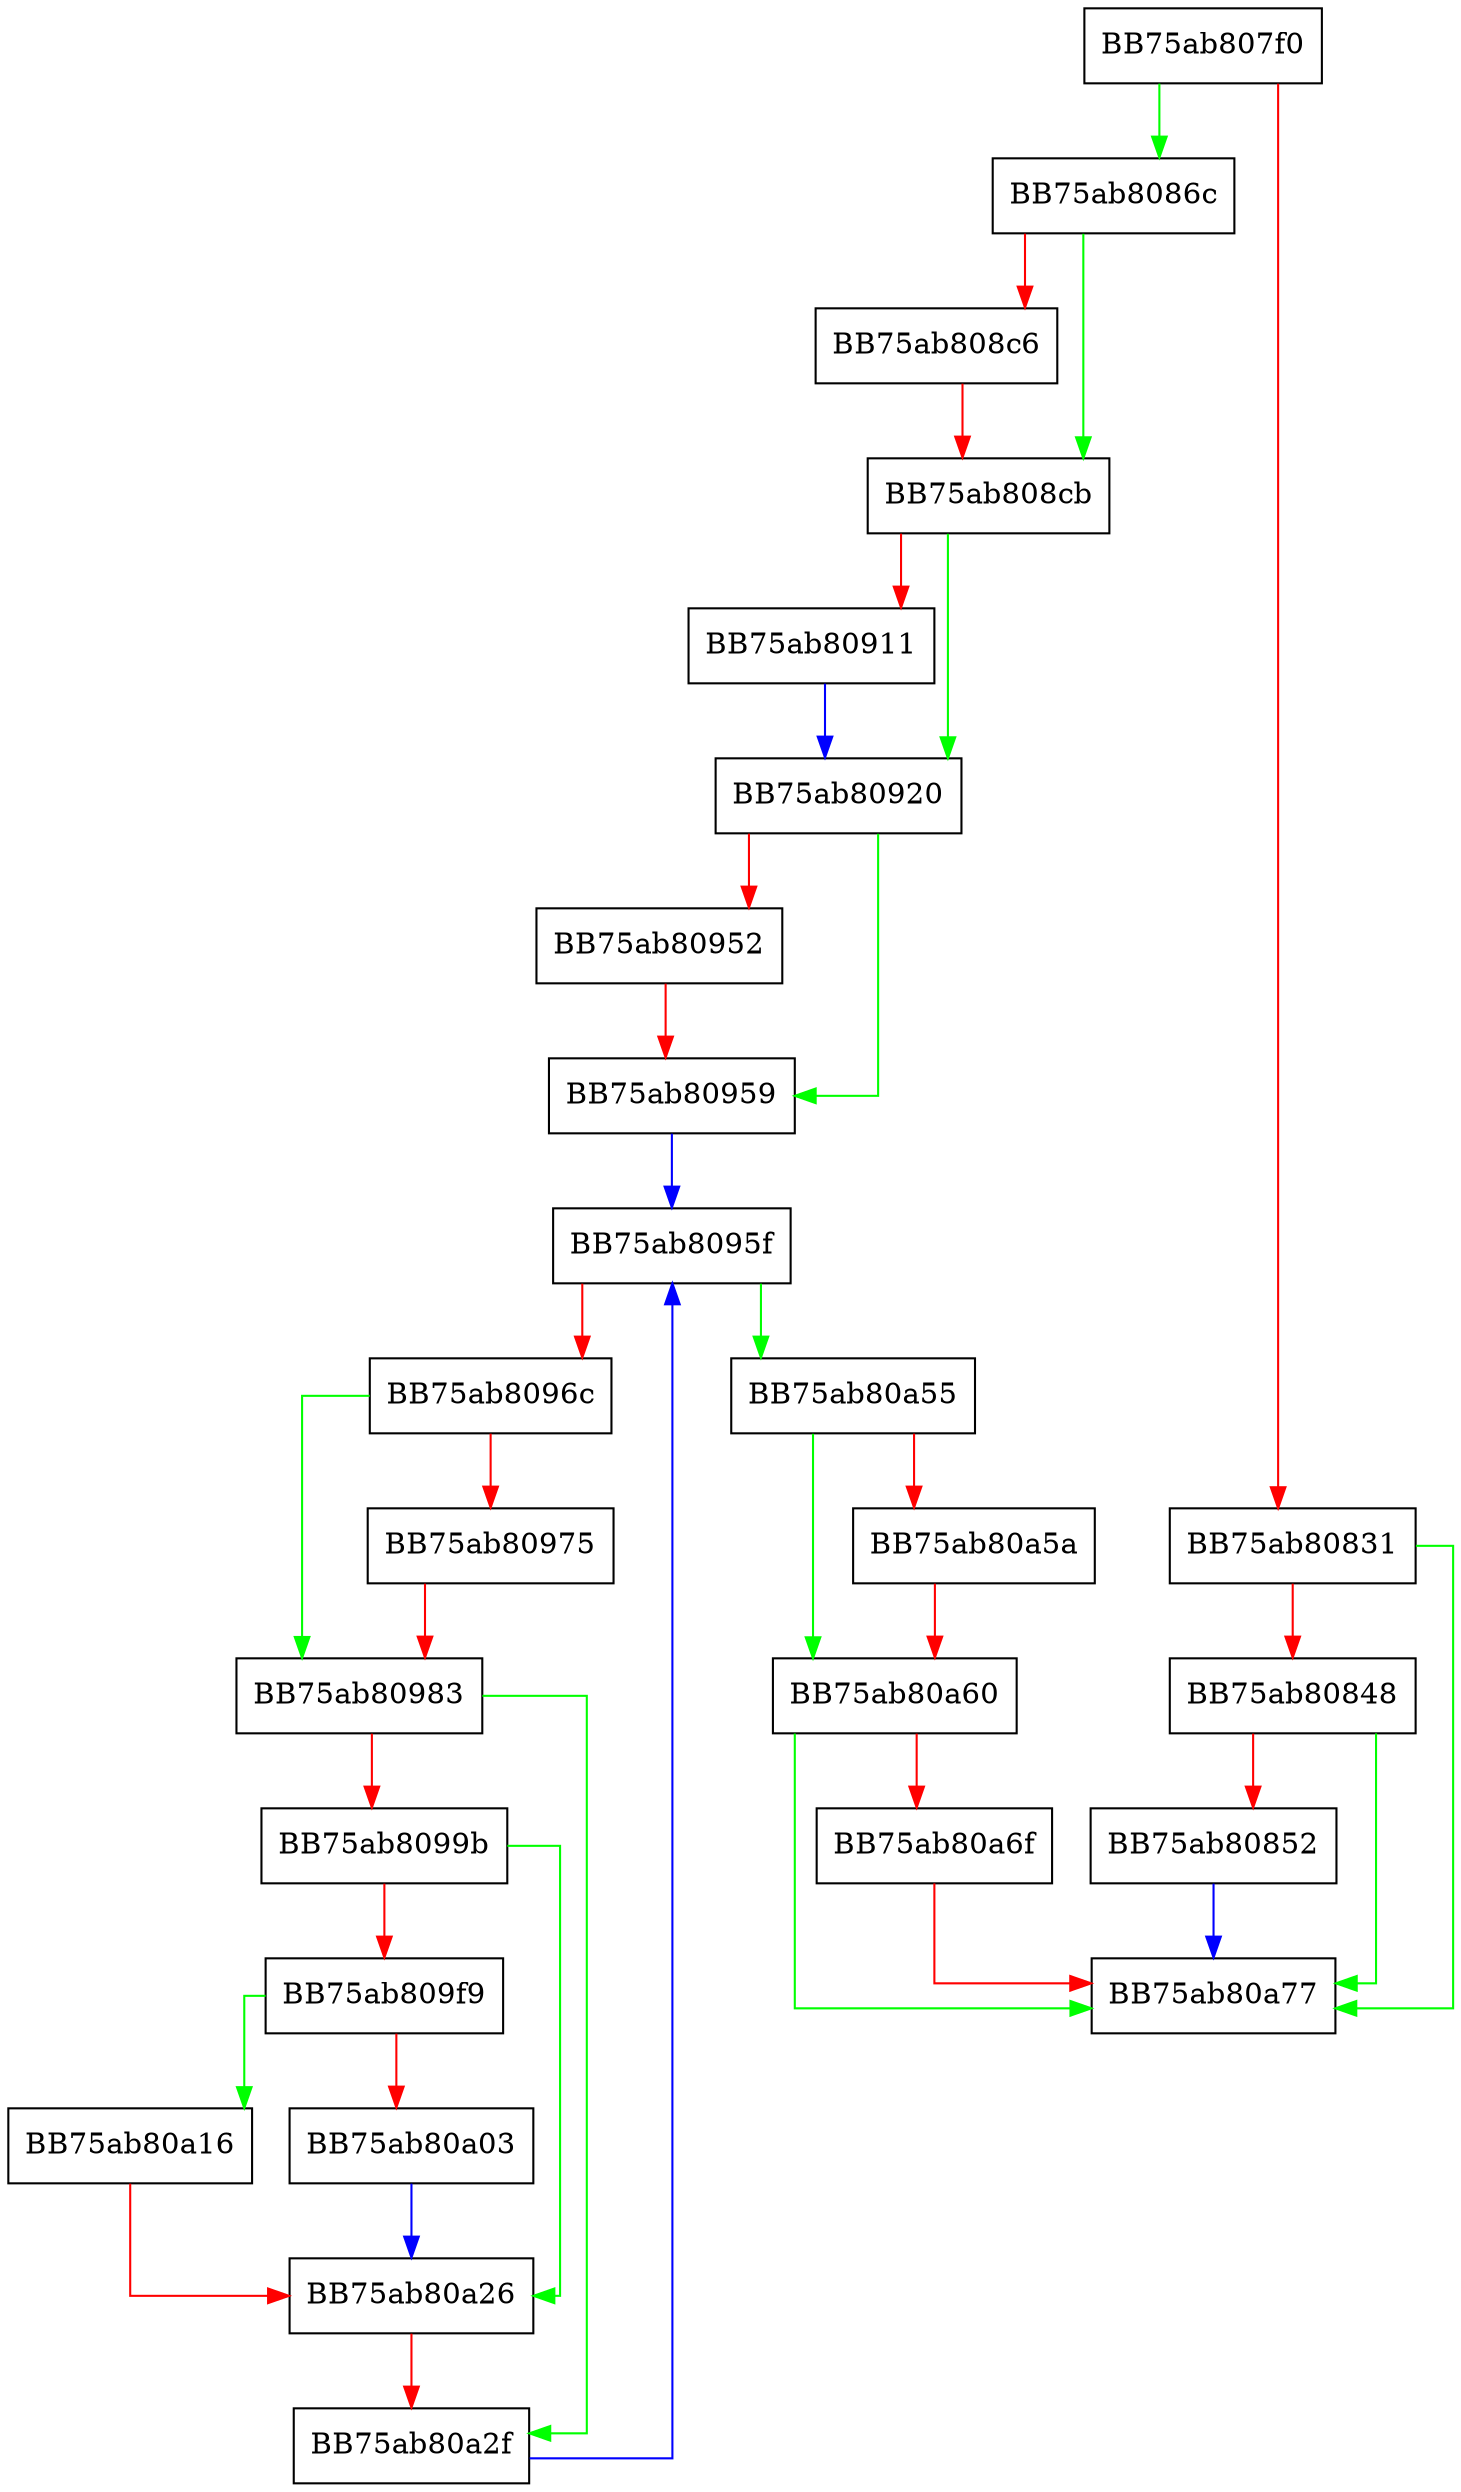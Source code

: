 digraph IdentifyCandidateNames {
  node [shape="box"];
  graph [splines=ortho];
  BB75ab807f0 -> BB75ab8086c [color="green"];
  BB75ab807f0 -> BB75ab80831 [color="red"];
  BB75ab80831 -> BB75ab80a77 [color="green"];
  BB75ab80831 -> BB75ab80848 [color="red"];
  BB75ab80848 -> BB75ab80a77 [color="green"];
  BB75ab80848 -> BB75ab80852 [color="red"];
  BB75ab80852 -> BB75ab80a77 [color="blue"];
  BB75ab8086c -> BB75ab808cb [color="green"];
  BB75ab8086c -> BB75ab808c6 [color="red"];
  BB75ab808c6 -> BB75ab808cb [color="red"];
  BB75ab808cb -> BB75ab80920 [color="green"];
  BB75ab808cb -> BB75ab80911 [color="red"];
  BB75ab80911 -> BB75ab80920 [color="blue"];
  BB75ab80920 -> BB75ab80959 [color="green"];
  BB75ab80920 -> BB75ab80952 [color="red"];
  BB75ab80952 -> BB75ab80959 [color="red"];
  BB75ab80959 -> BB75ab8095f [color="blue"];
  BB75ab8095f -> BB75ab80a55 [color="green"];
  BB75ab8095f -> BB75ab8096c [color="red"];
  BB75ab8096c -> BB75ab80983 [color="green"];
  BB75ab8096c -> BB75ab80975 [color="red"];
  BB75ab80975 -> BB75ab80983 [color="red"];
  BB75ab80983 -> BB75ab80a2f [color="green"];
  BB75ab80983 -> BB75ab8099b [color="red"];
  BB75ab8099b -> BB75ab80a26 [color="green"];
  BB75ab8099b -> BB75ab809f9 [color="red"];
  BB75ab809f9 -> BB75ab80a16 [color="green"];
  BB75ab809f9 -> BB75ab80a03 [color="red"];
  BB75ab80a03 -> BB75ab80a26 [color="blue"];
  BB75ab80a16 -> BB75ab80a26 [color="red"];
  BB75ab80a26 -> BB75ab80a2f [color="red"];
  BB75ab80a2f -> BB75ab8095f [color="blue"];
  BB75ab80a55 -> BB75ab80a60 [color="green"];
  BB75ab80a55 -> BB75ab80a5a [color="red"];
  BB75ab80a5a -> BB75ab80a60 [color="red"];
  BB75ab80a60 -> BB75ab80a77 [color="green"];
  BB75ab80a60 -> BB75ab80a6f [color="red"];
  BB75ab80a6f -> BB75ab80a77 [color="red"];
}